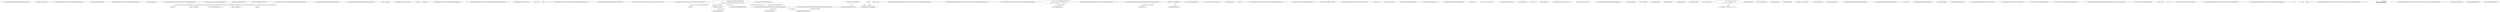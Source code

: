 digraph  {
m0_5 [cluster="CommandLine.Helpers.Assumes.NotNullOrEmpty(string, string)", file="StringBuilderExtensions.cs", label="Entry CommandLine.Helpers.Assumes.NotNullOrEmpty(string, string)", span="49-49"];
m0_14 [cluster="string.Substring(int, int)", file="StringBuilderExtensions.cs", label="Entry string.Substring(int, int)", span="0-0"];
m0_24 [cluster="CommandLine.Infrastructure.OneCharStringEnumerator.MovePrevious()", file="StringBuilderExtensions.cs", label="Entry CommandLine.Infrastructure.OneCharStringEnumerator.MovePrevious()", span="117-117"];
m0_25 [cluster="CommandLine.Infrastructure.OneCharStringEnumerator.MovePrevious()", file="StringBuilderExtensions.cs", label="throw new NotSupportedException();", span="119-119"];
m0_26 [cluster="CommandLine.Infrastructure.OneCharStringEnumerator.MovePrevious()", file="StringBuilderExtensions.cs", label="Exit CommandLine.Infrastructure.OneCharStringEnumerator.MovePrevious()", span="117-117"];
m0_23 [cluster="string.Substring(int)", file="StringBuilderExtensions.cs", label="Entry string.Substring(int)", span="0-0"];
m0_15 [cluster="CommandLine.Infrastructure.OneCharStringEnumerator.GetRemainingFromNext()", file="StringBuilderExtensions.cs", label="Entry CommandLine.Infrastructure.OneCharStringEnumerator.GetRemainingFromNext()", span="102-102"];
m0_16 [cluster="CommandLine.Infrastructure.OneCharStringEnumerator.GetRemainingFromNext()", file="StringBuilderExtensions.cs", label="_index == -1", span="104-104"];
m0_17 [cluster="CommandLine.Infrastructure.OneCharStringEnumerator.GetRemainingFromNext()", file="StringBuilderExtensions.cs", label="throw new InvalidOperationException();", span="106-106"];
m0_18 [cluster="CommandLine.Infrastructure.OneCharStringEnumerator.GetRemainingFromNext()", file="StringBuilderExtensions.cs", label="_index > _data.Length", span="109-109"];
m0_19 [cluster="CommandLine.Infrastructure.OneCharStringEnumerator.GetRemainingFromNext()", file="StringBuilderExtensions.cs", label="throw new InvalidOperationException();", span="111-111"];
m0_20 [cluster="CommandLine.Infrastructure.OneCharStringEnumerator.GetRemainingFromNext()", file="StringBuilderExtensions.cs", label="return _data.Substring(_index + 1);", span="114-114"];
m0_21 [cluster="CommandLine.Infrastructure.OneCharStringEnumerator.GetRemainingFromNext()", file="StringBuilderExtensions.cs", label="Exit CommandLine.Infrastructure.OneCharStringEnumerator.GetRemainingFromNext()", span="102-102"];
m0_27 [cluster="System.NotSupportedException.NotSupportedException()", file="StringBuilderExtensions.cs", label="Entry System.NotSupportedException.NotSupportedException()", span="0-0"];
m0_6 [cluster="CommandLine.Infrastructure.OneCharStringEnumerator.MoveNext()", file="StringBuilderExtensions.cs", label="Entry CommandLine.Infrastructure.OneCharStringEnumerator.MoveNext()", span="89-89"];
m0_7 [cluster="CommandLine.Infrastructure.OneCharStringEnumerator.MoveNext()", file="StringBuilderExtensions.cs", label="_index < (_data.Length - 1)", span="91-91"];
m0_8 [cluster="CommandLine.Infrastructure.OneCharStringEnumerator.MoveNext()", file="StringBuilderExtensions.cs", label="_index++", span="93-93"];
m0_11 [cluster="CommandLine.Infrastructure.OneCharStringEnumerator.MoveNext()", file="StringBuilderExtensions.cs", label="_index = _data.Length", span="98-98"];
m0_9 [cluster="CommandLine.Infrastructure.OneCharStringEnumerator.MoveNext()", file="StringBuilderExtensions.cs", label="_currentElement = _data.Substring(_index, 1)", span="94-94"];
m0_10 [cluster="CommandLine.Infrastructure.OneCharStringEnumerator.MoveNext()", file="StringBuilderExtensions.cs", label="return true;", span="95-95"];
m0_12 [cluster="CommandLine.Infrastructure.OneCharStringEnumerator.MoveNext()", file="StringBuilderExtensions.cs", label="return false;", span="99-99"];
m0_13 [cluster="CommandLine.Infrastructure.OneCharStringEnumerator.MoveNext()", file="StringBuilderExtensions.cs", label="Exit CommandLine.Infrastructure.OneCharStringEnumerator.MoveNext()", span="89-89"];
m0_0 [cluster="CommandLine.Infrastructure.OneCharStringEnumerator.OneCharStringEnumerator(string)", file="StringBuilderExtensions.cs", label="Entry CommandLine.Infrastructure.OneCharStringEnumerator.OneCharStringEnumerator(string)", span="36-36"];
m0_1 [cluster="CommandLine.Infrastructure.OneCharStringEnumerator.OneCharStringEnumerator(string)", file="StringBuilderExtensions.cs", label="Assumes.NotNullOrEmpty(value, ''value'')", span="38-38"];
m0_2 [cluster="CommandLine.Infrastructure.OneCharStringEnumerator.OneCharStringEnumerator(string)", file="StringBuilderExtensions.cs", label="_data = value", span="39-39"];
m0_3 [cluster="CommandLine.Infrastructure.OneCharStringEnumerator.OneCharStringEnumerator(string)", file="StringBuilderExtensions.cs", label="_index = -1", span="40-40"];
m0_4 [cluster="CommandLine.Infrastructure.OneCharStringEnumerator.OneCharStringEnumerator(string)", file="StringBuilderExtensions.cs", label="Exit CommandLine.Infrastructure.OneCharStringEnumerator.OneCharStringEnumerator(string)", span="36-36"];
m0_22 [cluster="System.InvalidOperationException.InvalidOperationException()", file="StringBuilderExtensions.cs", label="Entry System.InvalidOperationException.InvalidOperationException()", span="0-0"];
m0_28 [file="StringBuilderExtensions.cs", label="CommandLine.Infrastructure.OneCharStringEnumerator", span=""];
m1_90 [cluster="System.Collections.Generic.IEnumerable<TSource>.Contains<TSource>(TSource)", file="UnParserExtensions.cs", label="Entry System.Collections.Generic.IEnumerable<TSource>.Contains<TSource>(TSource)", span="0-0"];
m1_32 [cluster="lambda expression", file="UnParserExtensions.cs", label="func(line)", span="152-152"];
m1_26 [cluster="System.Collections.Generic.IEnumerable<T>.ForEach<T>(System.Action<T>)", file="UnParserExtensions.cs", label="Entry System.Collections.Generic.IEnumerable<T>.ForEach<T>(System.Action<T>)", span="253-253"];
m1_27 [cluster="System.Text.StringBuilder.ToString()", file="UnParserExtensions.cs", label="Entry System.Text.StringBuilder.ToString()", span="0-0"];
m1_28 [cluster="lambda expression", file="UnParserExtensions.cs", label="Entry lambda expression", span="25-25"];
m1_29 [cluster="lambda expression", file="UnParserExtensions.cs", label="builder.Append(verb.Name).Append(' ')", span="25-25"];
m1_19 [cluster="CommandLine.Text.MultilineTextAttribute.MultilineTextAttribute(string, string, string, string, string)", file="UnParserExtensions.cs", label="this.line1 = line1", span="82-82"];
m1_98 [cluster="CommandLine.UnParserExtensions.FormatOption(System.Tuple<CommandLine.Core.OptionSpecification, object>)", file="UnParserExtensions.cs", label="Entry CommandLine.UnParserExtensions.FormatOption(System.Tuple<CommandLine.Core.OptionSpecification, object>)", span="81-81"];
m1_105 [cluster="CommandLine.UnParserExtensions.FormatOption(System.Tuple<CommandLine.Core.OptionSpecification, object>)", file="UnParserExtensions.cs", label="Exit CommandLine.UnParserExtensions.FormatOption(System.Tuple<CommandLine.Core.OptionSpecification, object>)", span="81-81"];
m1_92 [cluster="CommandLine.UnParserExtensions.SeperatorOrSpace(CommandLine.Core.Specification)", file="UnParserExtensions.cs", label="Entry CommandLine.UnParserExtensions.SeperatorOrSpace(CommandLine.Core.Specification)", span="75-75"];
m1_93 [cluster="CommandLine.UnParserExtensions.SeperatorOrSpace(CommandLine.Core.Specification)", file="UnParserExtensions.cs", label="return (spec as OptionSpecification).ToMaybe()\r\n                .Return(o => o.Separator != '\0' ? o.Separator : ' ', ' ');", span="77-78"];
m1_94 [cluster="CommandLine.UnParserExtensions.SeperatorOrSpace(CommandLine.Core.Specification)", file="UnParserExtensions.cs", label="Exit CommandLine.UnParserExtensions.SeperatorOrSpace(CommandLine.Core.Specification)", span="75-75"];
m1_52 [cluster="CommandLine.UnParserExtensions.FormatValue(CommandLine.Core.Specification, object)", file="UnParserExtensions.cs", label="Entry CommandLine.UnParserExtensions.FormatValue(CommandLine.Core.Specification, object)", span="42-42"];
m1_53 [cluster="CommandLine.UnParserExtensions.FormatValue(CommandLine.Core.Specification, object)", file="UnParserExtensions.cs", label="var builder = new StringBuilder()", span="44-44"];
m1_54 [cluster="CommandLine.UnParserExtensions.FormatValue(CommandLine.Core.Specification, object)", file="UnParserExtensions.cs", label="spec.TargetType", span="45-45"];
m1_59 [cluster="CommandLine.UnParserExtensions.FormatValue(CommandLine.Core.Specification, object)", file="UnParserExtensions.cs", label="var sep = spec.SeperatorOrSpace()", span="52-52"];
m1_61 [cluster="CommandLine.UnParserExtensions.FormatValue(CommandLine.Core.Specification, object)", file="UnParserExtensions.cs", label="var e = ((IEnumerable)value).GetEnumerator()", span="55-55"];
m1_66 [cluster="CommandLine.UnParserExtensions.FormatValue(CommandLine.Core.Specification, object)", file="UnParserExtensions.cs", label="return builder.ToString();", span="62-62"];
m1_55 [cluster="CommandLine.UnParserExtensions.FormatValue(CommandLine.Core.Specification, object)", file="UnParserExtensions.cs", label="CommandLine.Text.MultilineTextAttribute", span=""];
m1_58 [cluster="CommandLine.UnParserExtensions.FormatValue(CommandLine.Core.Specification, object)", file="UnParserExtensions.cs", label="TargetType.Sequence", span="51-51"];
m1_62 [cluster="CommandLine.UnParserExtensions.FormatValue(CommandLine.Core.Specification, object)", file="UnParserExtensions.cs", label="e.MoveNext()", span="56-56"];
m1_67 [cluster="CommandLine.UnParserExtensions.FormatValue(CommandLine.Core.Specification, object)", file="UnParserExtensions.cs", label="Exit CommandLine.UnParserExtensions.FormatValue(CommandLine.Core.Specification, object)", span="42-42"];
m1_71 [cluster="System.Collections.IEnumerable.GetEnumerator()", file="UnParserExtensions.cs", label="Entry System.Collections.IEnumerable.GetEnumerator()", span="0-0"];
m1_73 [cluster="System.Func<T, TResult>.Invoke(T)", file="UnParserExtensions.cs", label="Entry System.Func<T, TResult>.Invoke(T)", span="0-0"];
m1_0 [cluster="CommandLine.UnParserExtensions.FormatCommandLine<T>(T)", file="UnParserExtensions.cs", label="Entry CommandLine.UnParserExtensions.FormatCommandLine<T>(T)", span="17-17"];
m1_1 [cluster="CommandLine.UnParserExtensions.FormatCommandLine<T>(T)", file="UnParserExtensions.cs", label="options == null", span="19-19"];
m1_3 [cluster="CommandLine.UnParserExtensions.FormatCommandLine<T>(T)", file="UnParserExtensions.cs", label="var type = options.GetType()", span="21-21"];
m1_2 [cluster="CommandLine.UnParserExtensions.FormatCommandLine<T>(T)", file="UnParserExtensions.cs", label="throw new ArgumentNullException(''options'');", span="19-19"];
m1_4 [cluster="CommandLine.UnParserExtensions.FormatCommandLine<T>(T)", file="UnParserExtensions.cs", label="var builder = new StringBuilder()", span="22-22"];
m1_5 [cluster="CommandLine.UnParserExtensions.FormatCommandLine<T>(T)", file="UnParserExtensions.cs", label="ReflectionHelper.GetAttribute<VerbAttribute>()\r\n                .Return(verb => builder.Append(verb.Name).Append(' '), builder)", span="24-25"];
m1_12 [cluster="CommandLine.Text.MultilineTextAttribute.MultilineTextAttribute(string, string, string, string, string)", file="UnParserExtensions.cs", label="throw new ArgumentException(''line2'');", span="77-77"];
m1_14 [cluster="CommandLine.Text.MultilineTextAttribute.MultilineTextAttribute(string, string, string, string, string)", file="UnParserExtensions.cs", label="throw new ArgumentException(''line3'');", span="78-78"];
m1_25 [cluster="System.Text.StringBuilder.TrimEndIfMatch(char)", file="UnParserExtensions.cs", label="Entry System.Text.StringBuilder.TrimEndIfMatch(char)", span="86-86"];
m1_22 [cluster="CommandLine.Text.MultilineTextAttribute.MultilineTextAttribute(string, string, string, string, string)", file="UnParserExtensions.cs", label="this.line4 = line4", span="85-85"];
m1_18 [cluster="CommandLine.Text.MultilineTextAttribute.MultilineTextAttribute(string, string, string, string, string)", color=green, community=0, file="UnParserExtensions.cs", label="throw new ArgumentException(''line5'');", prediction=0, span="80-80"];
m1_86 [cluster="string.Replace(string, string)", file="UnParserExtensions.cs", label="Entry string.Replace(string, string)", span="0-0"];
m1_41 [cluster="lambda expression", file="UnParserExtensions.cs", label="Exit lambda expression", span="31-31"];
m1_20 [cluster="CommandLine.Text.MultilineTextAttribute.MultilineTextAttribute(string, string, string, string, string)", file="UnParserExtensions.cs", label="this.line2 = line2", span="83-83"];
m1_81 [cluster="T.ToMaybe<T>()", file="UnParserExtensions.cs", label="Entry T.ToMaybe<T>()", span="105-105"];
m1_38 [cluster="System.Tuple.Create<T1, T2>(T1, T2)", file="UnParserExtensions.cs", label="Entry System.Tuple.Create<T1, T2>(T1, T2)", span="0-0"];
m1_16 [cluster="CommandLine.Text.MultilineTextAttribute.MultilineTextAttribute(string, string, string, string, string)", color=green, community=0, file="UnParserExtensions.cs", label="throw new ArgumentException(''line4'');", prediction=1, span="79-79"];
m1_95 [cluster="lambda expression", file="UnParserExtensions.cs", label="Entry lambda expression", span="78-78"];
m1_33 [cluster="lambda expression", file="UnParserExtensions.cs", label="Entry lambda expression", span="27-29"];
m1_39 [cluster="lambda expression", file="UnParserExtensions.cs", label="helpText.AddPreOptionsLine(line)", span="160-160"];
m1_42 [cluster="lambda expression", file="UnParserExtensions.cs", label="Entry lambda expression", span="32-32"];
m1_45 [cluster="CommandLine.Text.HelpText.AddPostOptionsLine(string)", file="UnParserExtensions.cs", label="Entry CommandLine.Text.HelpText.AddPostOptionsLine(string)", span="333-333"];
m1_49 [cluster="lambda expression", file="UnParserExtensions.cs", label="Entry lambda expression", span="36-36"];
m1_30 [cluster="Unk.Aggregate", file="UnParserExtensions.cs", label="Entry Unk.Aggregate", span=""];
m1_35 [cluster="CommandLine.Text.MultilineTextAttribute.AddToHelpText(CommandLine.Text.HelpText, bool)", file="UnParserExtensions.cs", label="Entry CommandLine.Text.MultilineTextAttribute.AddToHelpText(CommandLine.Text.HelpText, bool)", span="155-155"];
m1_44 [cluster="lambda expression", file="UnParserExtensions.cs", label="Exit lambda expression", span="32-32"];
m1_47 [cluster="lambda expression", file="UnParserExtensions.cs", label="Exit lambda expression", span="34-34"];
m1_51 [cluster="lambda expression", file="UnParserExtensions.cs", label="Exit lambda expression", span="36-36"];
m1_75 [cluster="lambda expression", file="UnParserExtensions.cs", label="Entry lambda expression", span="53-54"];
m1_77 [cluster="lambda expression", file="UnParserExtensions.cs", label="Exit lambda expression", span="53-54"];
m1_83 [cluster="lambda expression", file="UnParserExtensions.cs", label="v.Contains(''\'''') ? v.Replace(''\'''', ''\\\'''') : v", span="68-68"];
m1_87 [cluster="lambda expression", file="UnParserExtensions.cs", label="Entry lambda expression", span="72-72"];
m1_82 [cluster="lambda expression", file="UnParserExtensions.cs", label="Entry lambda expression", span="67-68"];
m1_84 [cluster="lambda expression", file="UnParserExtensions.cs", label="Exit lambda expression", span="67-68"];
m1_89 [cluster="lambda expression", file="UnParserExtensions.cs", label="Exit lambda expression", span="72-72"];
m1_96 [cluster="lambda expression", file="UnParserExtensions.cs", label="o.Separator != '\0' ? o.Separator : ' '", span="78-78"];
m1_97 [cluster="lambda expression", file="UnParserExtensions.cs", label="Exit lambda expression", span="78-78"];
m1_85 [cluster="string.Contains(string)", file="UnParserExtensions.cs", label="Entry string.Contains(string)", span="0-0"];
m1_68 [cluster="CommandLine.UnParserExtensions.UnParseValue(object)", file="UnParserExtensions.cs", label="Entry CommandLine.UnParserExtensions.UnParseValue(object)", span="65-65"];
m1_78 [cluster="CommandLine.UnParserExtensions.UnParseValue(object)", file="UnParserExtensions.cs", label="Func<string, string> doubQt = v\r\n                => v.Contains(''\'''') ? v.Replace(''\'''', ''\\\'''') : v", span="67-68"];
m1_80 [cluster="CommandLine.UnParserExtensions.UnParseValue(object)", file="UnParserExtensions.cs", label="Exit CommandLine.UnParserExtensions.UnParseValue(object)", span="65-65"];
m1_23 [cluster="CommandLine.Text.MultilineTextAttribute.MultilineTextAttribute(string, string, string, string, string)", file="UnParserExtensions.cs", label="this.line5 = line5", span="86-86"];
m1_74 [cluster="System.Text.StringBuilder.Remove(int, int)", file="UnParserExtensions.cs", label="Entry System.Text.StringBuilder.Remove(int, int)", span="0-0"];
m1_48 [cluster="Unk.FormatOption", file="UnParserExtensions.cs", label="Entry Unk.FormatOption", span=""];
m1_91 [cluster="string.JoinTo(params string[])", file="UnParserExtensions.cs", label="Entry string.JoinTo(params string[])", span="45-45"];
m1_36 [cluster="CommandLine.Core.Specification.FromProperty(System.Reflection.PropertyInfo)", file="UnParserExtensions.cs", label="Entry CommandLine.Core.Specification.FromProperty(System.Reflection.PropertyInfo)", span="105-105"];
m1_37 [cluster="System.Reflection.PropertyInfo.GetValue(object, object[])", file="UnParserExtensions.cs", label="Entry System.Reflection.PropertyInfo.GetValue(object, object[])", span="0-0"];
m1_70 [cluster="CommandLine.Core.Specification.SeperatorOrSpace()", file="UnParserExtensions.cs", label="Entry CommandLine.Core.Specification.SeperatorOrSpace()", span="75-75"];
m1_31 [cluster="System.Text.StringBuilder.Append(string)", file="UnParserExtensions.cs", label="Entry System.Text.StringBuilder.Append(string)", span="0-0"];
m1_106 [cluster="CommandLine.Core.OptionSpecification.FormatName()", file="UnParserExtensions.cs", label="Entry CommandLine.Core.OptionSpecification.FormatName()", span="94-94"];
m1_24 [cluster="CommandLine.Text.MultilineTextAttribute.MultilineTextAttribute(string, string, string, string, string)", file="UnParserExtensions.cs", label="Exit CommandLine.Text.MultilineTextAttribute.MultilineTextAttribute(string, string, string, string, string)", span="74-74"];
m1_69 [cluster="System.Text.StringBuilder.Append(object)", file="UnParserExtensions.cs", label="Entry System.Text.StringBuilder.Append(object)", span="0-0"];
m1_21 [cluster="CommandLine.Text.MultilineTextAttribute.MultilineTextAttribute(string, string, string, string, string)", file="UnParserExtensions.cs", label="this.line3 = line3", span="84-84"];
m1_17 [cluster="CommandLine.Text.MultilineTextAttribute.MultilineTextAttribute(string, string, string, string, string)", color=green, community=0, file="UnParserExtensions.cs", label="line5 == null", prediction=2, span="80-80"];
m1_72 [cluster="System.Collections.IEnumerator.MoveNext()", file="UnParserExtensions.cs", label="Entry System.Collections.IEnumerator.MoveNext()", span="0-0"];
m1_107 [cluster="CommandLine.UnParserExtensions.FormatName(CommandLine.Core.OptionSpecification)", file="UnParserExtensions.cs", label="Entry CommandLine.UnParserExtensions.FormatName(CommandLine.Core.OptionSpecification)", span="94-94"];
m1_109 [cluster="CommandLine.UnParserExtensions.FormatName(CommandLine.Core.OptionSpecification)", file="UnParserExtensions.cs", label="Exit CommandLine.UnParserExtensions.FormatName(CommandLine.Core.OptionSpecification)", span="94-94"];
m1_15 [cluster="CommandLine.Text.MultilineTextAttribute.MultilineTextAttribute(string, string, string, string, string)", color=green, community=0, file="UnParserExtensions.cs", label="line4 == null", prediction=3, span="79-79"];
m1_110 [file="UnParserExtensions.cs", label=builder, span=""];
m1_111 [file="UnParserExtensions.cs", label=T, span=""];
m1_112 [file="UnParserExtensions.cs", label=sep, span=""];
m1_113 [file="UnParserExtensions.cs", label=doubQt, span=""];
m2_0 [cluster="CommandLine.Tests.Unit.UnParserExtensionsTests.UnParsing_instance_returns_command_line(FakeOptions, string)", file="UnParserExtensionsTests.cs", label="Entry CommandLine.Tests.Unit.UnParserExtensionsTests.UnParsing_instance_returns_command_line(FakeOptions, string)", span="16-16"];
m2_1 [cluster="CommandLine.Tests.Unit.UnParserExtensionsTests.UnParsing_instance_returns_command_line(FakeOptions, string)", color=green, community=1, file="UnParserExtensionsTests.cs", label="new Parser()\r                .FormatCommandLine(options)\r                .ShouldBeEquivalentTo(result)", prediction=4, span="18-20"];
m2_2 [cluster="CommandLine.Tests.Unit.UnParserExtensionsTests.UnParsing_instance_returns_command_line(FakeOptions, string)", file="UnParserExtensionsTests.cs", label="Exit CommandLine.Tests.Unit.UnParserExtensionsTests.UnParsing_instance_returns_command_line(FakeOptions, string)", span="16-16"];
m2_4 [cluster="Unk.FormatCommandLine", file="UnParserExtensionsTests.cs", label="Entry Unk.FormatCommandLine", span=""];
m2_5 [cluster="Unk.ShouldBeEquivalentTo", file="UnParserExtensionsTests.cs", label="Entry Unk.ShouldBeEquivalentTo", span=""];
m2_3 [cluster="CommandLine.Parser.Parser()", file="UnParserExtensionsTests.cs", label="Entry CommandLine.Parser.Parser()", span="26-26"];
m0_28 -> m0_7  [color=darkseagreen4, key=1, label="CommandLine.Infrastructure.OneCharStringEnumerator", style=dashed];
m0_28 -> m0_8  [color=darkseagreen4, key=1, label="CommandLine.Infrastructure.OneCharStringEnumerator", style=dashed];
m0_28 -> m0_16  [color=darkseagreen4, key=1, label="CommandLine.Infrastructure.OneCharStringEnumerator", style=dashed];
m0_28 -> m0_18  [color=darkseagreen4, key=1, label="CommandLine.Infrastructure.OneCharStringEnumerator", style=dashed];
m0_28 -> m0_20  [color=darkseagreen4, key=1, label="CommandLine.Infrastructure.OneCharStringEnumerator", style=dashed];
m1_26 -> m1_28  [color=darkseagreen4, key=1, label="CommandLine.Text.HelpText", style=dashed];
m1_26 -> m1_32  [color=darkseagreen4, key=1, label="System.Func<string, CommandLine.Text.HelpText>", style=dashed];
m1_28 -> m1_33  [color=darkseagreen4, key=1, label="lambda expression", style=dashed];
m1_93 -> m1_95  [color=darkseagreen4, key=1, label="lambda expression", style=dashed];
m1_52 -> m1_54  [color=darkseagreen4, key=1, label="CommandLine.Core.Specification", style=dashed];
m1_53 -> m1_66  [color=darkseagreen4, key=1, label=builder, style=dashed];
m1_55 -> m1_27  [color=darkseagreen4, key=1, label="CommandLine.Text.MultilineTextAttribute", style=dashed];
m1_55 -> m1_36  [color=darkseagreen4, key=1, label="CommandLine.Text.MultilineTextAttribute", style=dashed];
m1_4 -> m1_29  [color=darkseagreen4, key=1, label=builder, style=dashed];
m1_4 -> m1_12  [color=darkseagreen4, key=1, label=builder, style=dashed];
m1_5 -> m1_28  [color=darkseagreen4, key=1, label="lambda expression", style=dashed];
m1_35 -> m1_39  [color=darkseagreen4, key=1, label="CommandLine.Text.HelpText", style=dashed];
m1_78 -> m1_83  [color=darkseagreen4, key=1, label=string, style=dashed];
m1_36 -> m1_39  [color=darkseagreen4, key=1, label="lambda expression", style=dashed];
m1_36 -> m1_42  [color=darkseagreen4, key=1, label="lambda expression", style=dashed];
m1_110 -> m1_29  [color=darkseagreen4, key=1, label=builder, style=dashed];
}
